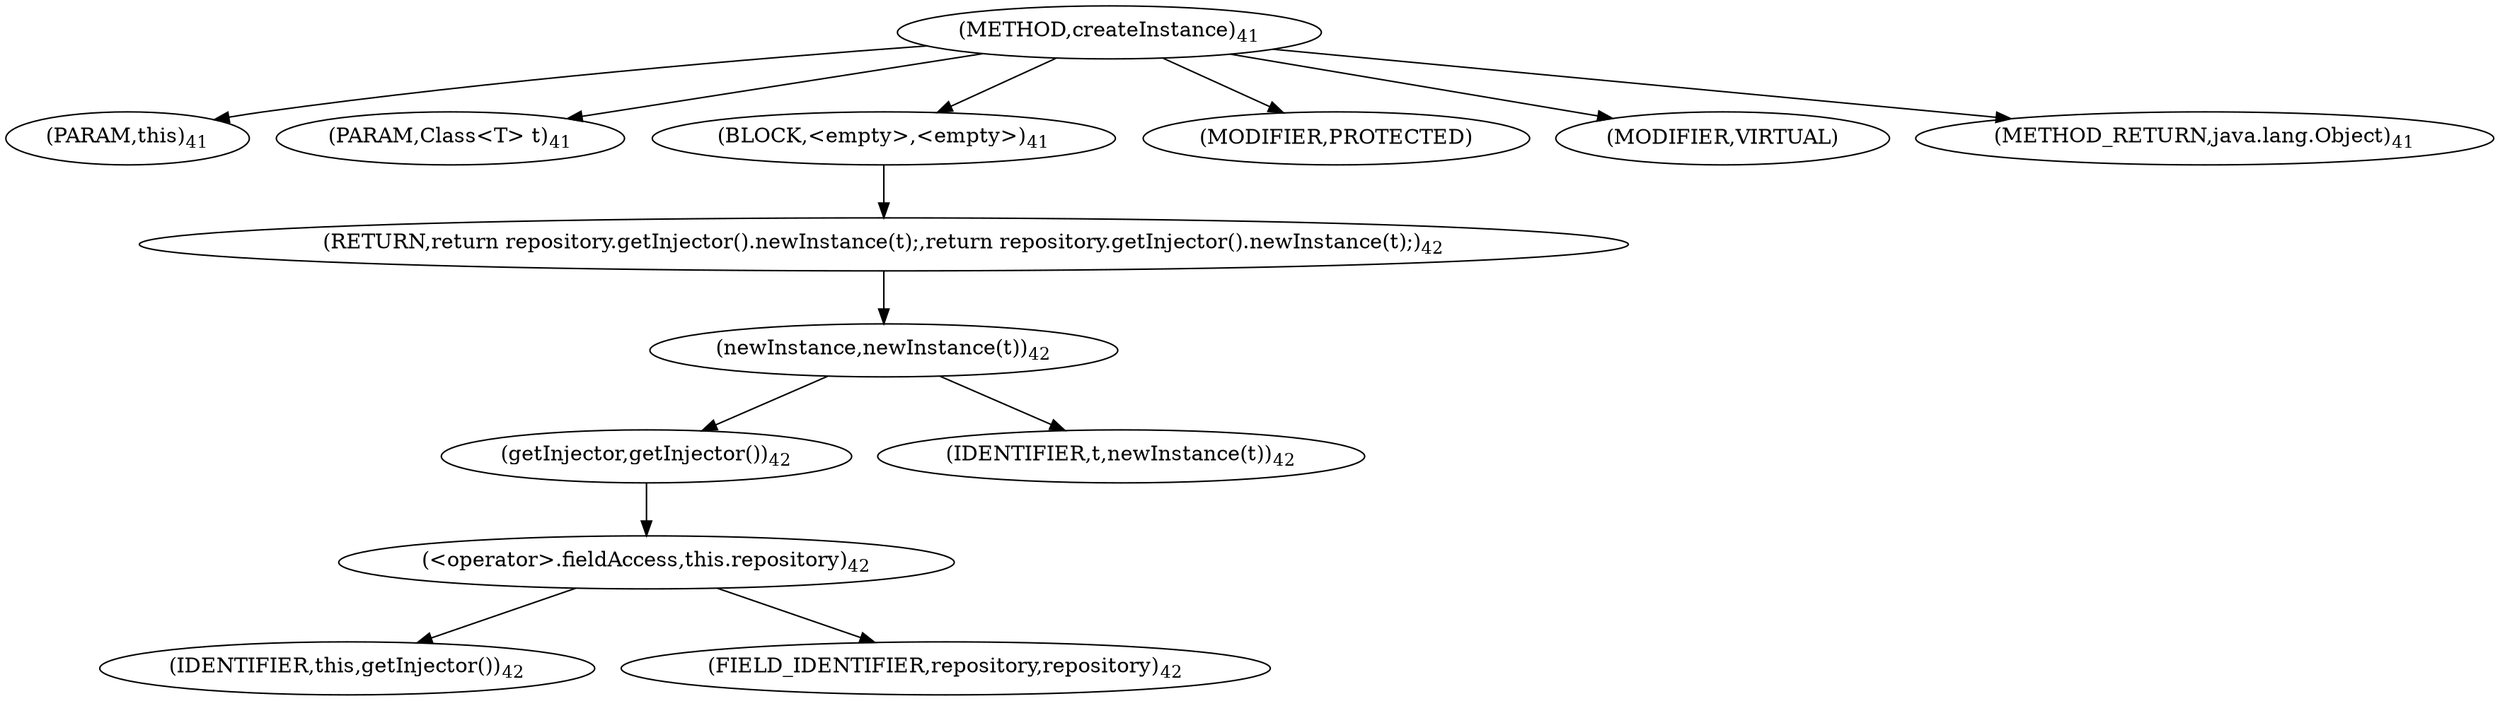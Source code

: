 digraph "createInstance" {  
"69" [label = <(METHOD,createInstance)<SUB>41</SUB>> ]
"70" [label = <(PARAM,this)<SUB>41</SUB>> ]
"71" [label = <(PARAM,Class&lt;T&gt; t)<SUB>41</SUB>> ]
"72" [label = <(BLOCK,&lt;empty&gt;,&lt;empty&gt;)<SUB>41</SUB>> ]
"73" [label = <(RETURN,return repository.getInjector().newInstance(t);,return repository.getInjector().newInstance(t);)<SUB>42</SUB>> ]
"74" [label = <(newInstance,newInstance(t))<SUB>42</SUB>> ]
"75" [label = <(getInjector,getInjector())<SUB>42</SUB>> ]
"76" [label = <(&lt;operator&gt;.fieldAccess,this.repository)<SUB>42</SUB>> ]
"77" [label = <(IDENTIFIER,this,getInjector())<SUB>42</SUB>> ]
"78" [label = <(FIELD_IDENTIFIER,repository,repository)<SUB>42</SUB>> ]
"79" [label = <(IDENTIFIER,t,newInstance(t))<SUB>42</SUB>> ]
"80" [label = <(MODIFIER,PROTECTED)> ]
"81" [label = <(MODIFIER,VIRTUAL)> ]
"82" [label = <(METHOD_RETURN,java.lang.Object)<SUB>41</SUB>> ]
  "69" -> "70" 
  "69" -> "71" 
  "69" -> "72" 
  "69" -> "80" 
  "69" -> "81" 
  "69" -> "82" 
  "72" -> "73" 
  "73" -> "74" 
  "74" -> "75" 
  "74" -> "79" 
  "75" -> "76" 
  "76" -> "77" 
  "76" -> "78" 
}
